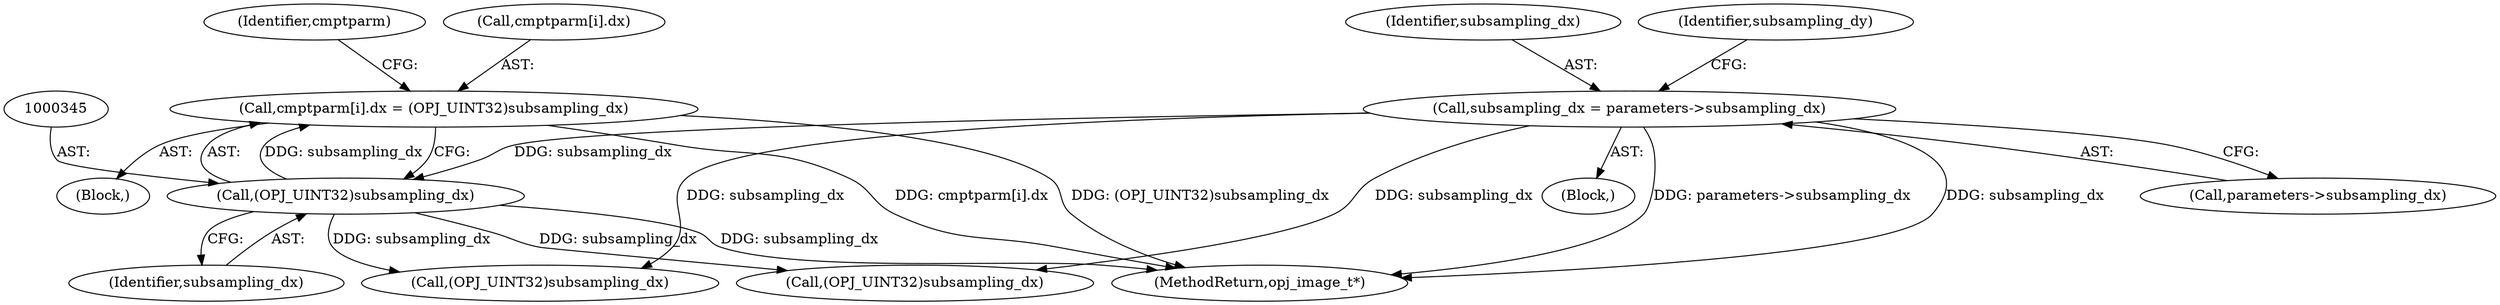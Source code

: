 digraph "0_openjpeg_2cd30c2b06ce332dede81cccad8b334cde997281_1@array" {
"1000338" [label="(Call,cmptparm[i].dx = (OPJ_UINT32)subsampling_dx)"];
"1000344" [label="(Call,(OPJ_UINT32)subsampling_dx)"];
"1000297" [label="(Call,subsampling_dx = parameters->subsampling_dx)"];
"1000298" [label="(Identifier,subsampling_dx)"];
"1000346" [label="(Identifier,subsampling_dx)"];
"1000303" [label="(Identifier,subsampling_dy)"];
"1000350" [label="(Identifier,cmptparm)"];
"1000423" [label="(Call,(OPJ_UINT32)subsampling_dx)"];
"1000297" [label="(Call,subsampling_dx = parameters->subsampling_dx)"];
"1000338" [label="(Call,cmptparm[i].dx = (OPJ_UINT32)subsampling_dx)"];
"1000438" [label="(Call,(OPJ_UINT32)subsampling_dx)"];
"1000113" [label="(Block,)"];
"1000766" [label="(MethodReturn,opj_image_t*)"];
"1000299" [label="(Call,parameters->subsampling_dx)"];
"1000316" [label="(Block,)"];
"1000339" [label="(Call,cmptparm[i].dx)"];
"1000344" [label="(Call,(OPJ_UINT32)subsampling_dx)"];
"1000338" -> "1000316"  [label="AST: "];
"1000338" -> "1000344"  [label="CFG: "];
"1000339" -> "1000338"  [label="AST: "];
"1000344" -> "1000338"  [label="AST: "];
"1000350" -> "1000338"  [label="CFG: "];
"1000338" -> "1000766"  [label="DDG: cmptparm[i].dx"];
"1000338" -> "1000766"  [label="DDG: (OPJ_UINT32)subsampling_dx"];
"1000344" -> "1000338"  [label="DDG: subsampling_dx"];
"1000344" -> "1000346"  [label="CFG: "];
"1000345" -> "1000344"  [label="AST: "];
"1000346" -> "1000344"  [label="AST: "];
"1000344" -> "1000766"  [label="DDG: subsampling_dx"];
"1000297" -> "1000344"  [label="DDG: subsampling_dx"];
"1000344" -> "1000423"  [label="DDG: subsampling_dx"];
"1000344" -> "1000438"  [label="DDG: subsampling_dx"];
"1000297" -> "1000113"  [label="AST: "];
"1000297" -> "1000299"  [label="CFG: "];
"1000298" -> "1000297"  [label="AST: "];
"1000299" -> "1000297"  [label="AST: "];
"1000303" -> "1000297"  [label="CFG: "];
"1000297" -> "1000766"  [label="DDG: subsampling_dx"];
"1000297" -> "1000766"  [label="DDG: parameters->subsampling_dx"];
"1000297" -> "1000423"  [label="DDG: subsampling_dx"];
"1000297" -> "1000438"  [label="DDG: subsampling_dx"];
}
